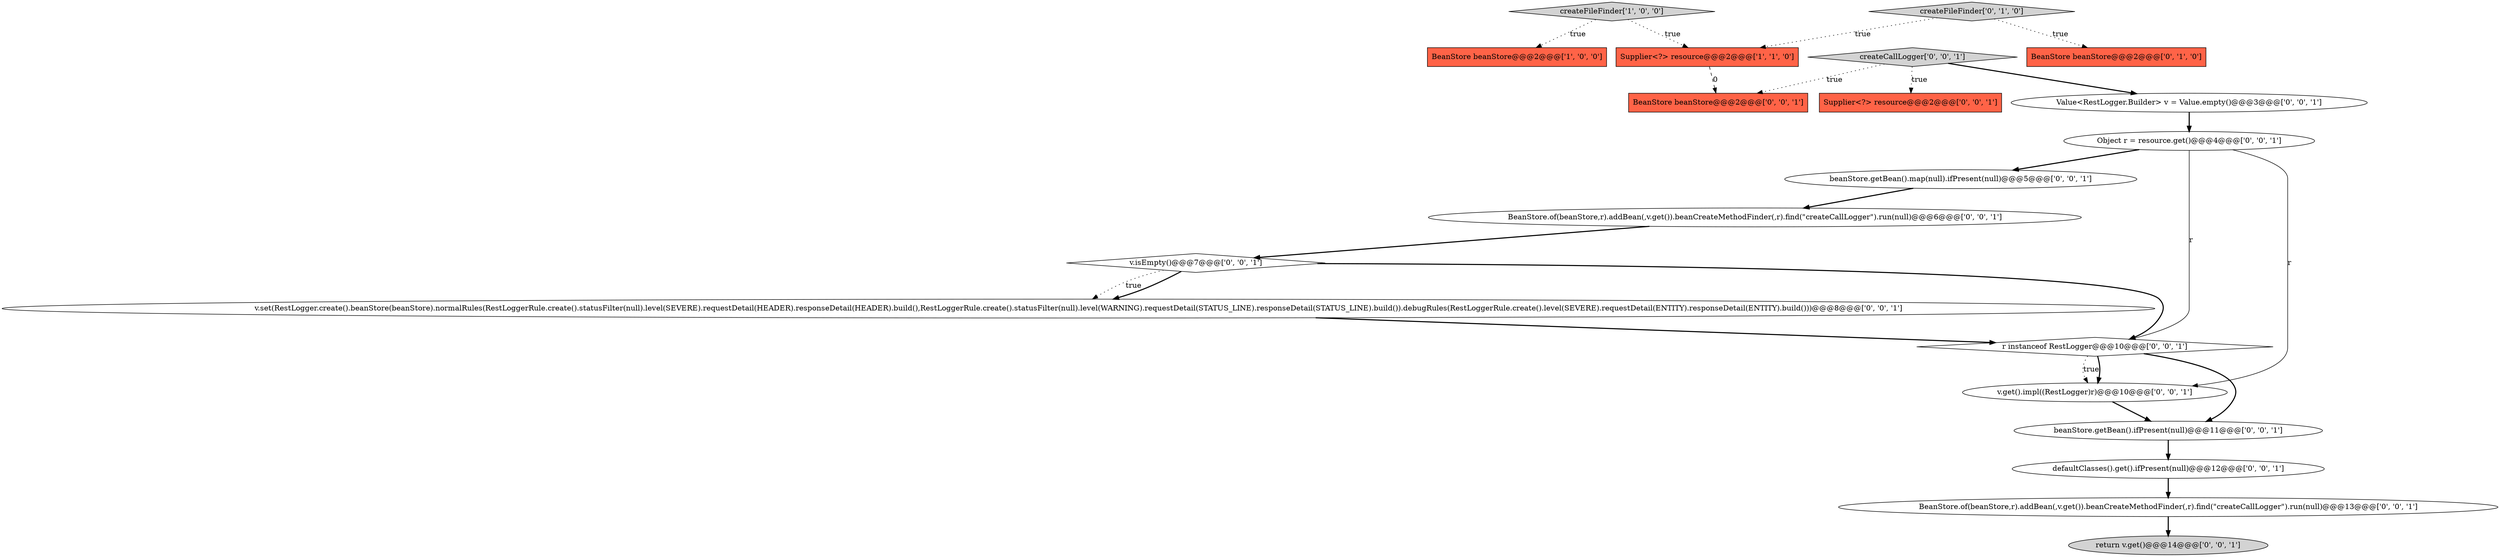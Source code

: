digraph {
18 [style = filled, label = "Supplier<?> resource@@@2@@@['0', '0', '1']", fillcolor = tomato, shape = box image = "AAA0AAABBB3BBB"];
4 [style = filled, label = "BeanStore beanStore@@@2@@@['0', '1', '0']", fillcolor = tomato, shape = box image = "AAA0AAABBB2BBB"];
17 [style = filled, label = "beanStore.getBean().map(null).ifPresent(null)@@@5@@@['0', '0', '1']", fillcolor = white, shape = ellipse image = "AAA0AAABBB3BBB"];
6 [style = filled, label = "BeanStore.of(beanStore,r).addBean(,v.get()).beanCreateMethodFinder(,r).find(\"createCallLogger\").run(null)@@@6@@@['0', '0', '1']", fillcolor = white, shape = ellipse image = "AAA0AAABBB3BBB"];
16 [style = filled, label = "beanStore.getBean().ifPresent(null)@@@11@@@['0', '0', '1']", fillcolor = white, shape = ellipse image = "AAA0AAABBB3BBB"];
19 [style = filled, label = "BeanStore beanStore@@@2@@@['0', '0', '1']", fillcolor = tomato, shape = box image = "AAA0AAABBB3BBB"];
1 [style = filled, label = "BeanStore beanStore@@@2@@@['1', '0', '0']", fillcolor = tomato, shape = box image = "AAA0AAABBB1BBB"];
0 [style = filled, label = "createFileFinder['1', '0', '0']", fillcolor = lightgray, shape = diamond image = "AAA0AAABBB1BBB"];
5 [style = filled, label = "r instanceof RestLogger@@@10@@@['0', '0', '1']", fillcolor = white, shape = diamond image = "AAA0AAABBB3BBB"];
2 [style = filled, label = "Supplier<?> resource@@@2@@@['1', '1', '0']", fillcolor = tomato, shape = box image = "AAA0AAABBB1BBB"];
11 [style = filled, label = "Object r = resource.get()@@@4@@@['0', '0', '1']", fillcolor = white, shape = ellipse image = "AAA0AAABBB3BBB"];
14 [style = filled, label = "defaultClasses().get().ifPresent(null)@@@12@@@['0', '0', '1']", fillcolor = white, shape = ellipse image = "AAA0AAABBB3BBB"];
10 [style = filled, label = "createCallLogger['0', '0', '1']", fillcolor = lightgray, shape = diamond image = "AAA0AAABBB3BBB"];
3 [style = filled, label = "createFileFinder['0', '1', '0']", fillcolor = lightgray, shape = diamond image = "AAA0AAABBB2BBB"];
15 [style = filled, label = "Value<RestLogger.Builder> v = Value.empty()@@@3@@@['0', '0', '1']", fillcolor = white, shape = ellipse image = "AAA0AAABBB3BBB"];
9 [style = filled, label = "v.get().impl((RestLogger)r)@@@10@@@['0', '0', '1']", fillcolor = white, shape = ellipse image = "AAA0AAABBB3BBB"];
7 [style = filled, label = "BeanStore.of(beanStore,r).addBean(,v.get()).beanCreateMethodFinder(,r).find(\"createCallLogger\").run(null)@@@13@@@['0', '0', '1']", fillcolor = white, shape = ellipse image = "AAA0AAABBB3BBB"];
12 [style = filled, label = "return v.get()@@@14@@@['0', '0', '1']", fillcolor = lightgray, shape = ellipse image = "AAA0AAABBB3BBB"];
13 [style = filled, label = "v.isEmpty()@@@7@@@['0', '0', '1']", fillcolor = white, shape = diamond image = "AAA0AAABBB3BBB"];
8 [style = filled, label = "v.set(RestLogger.create().beanStore(beanStore).normalRules(RestLoggerRule.create().statusFilter(null).level(SEVERE).requestDetail(HEADER).responseDetail(HEADER).build(),RestLoggerRule.create().statusFilter(null).level(WARNING).requestDetail(STATUS_LINE).responseDetail(STATUS_LINE).build()).debugRules(RestLoggerRule.create().level(SEVERE).requestDetail(ENTITY).responseDetail(ENTITY).build()))@@@8@@@['0', '0', '1']", fillcolor = white, shape = ellipse image = "AAA0AAABBB3BBB"];
0->2 [style = dotted, label="true"];
14->7 [style = bold, label=""];
0->1 [style = dotted, label="true"];
8->5 [style = bold, label=""];
5->9 [style = dotted, label="true"];
9->16 [style = bold, label=""];
6->13 [style = bold, label=""];
13->8 [style = dotted, label="true"];
11->5 [style = solid, label="r"];
11->17 [style = bold, label=""];
5->9 [style = bold, label=""];
11->9 [style = solid, label="r"];
2->19 [style = dashed, label="0"];
10->18 [style = dotted, label="true"];
7->12 [style = bold, label=""];
15->11 [style = bold, label=""];
3->4 [style = dotted, label="true"];
17->6 [style = bold, label=""];
3->2 [style = dotted, label="true"];
16->14 [style = bold, label=""];
10->15 [style = bold, label=""];
10->19 [style = dotted, label="true"];
13->8 [style = bold, label=""];
5->16 [style = bold, label=""];
13->5 [style = bold, label=""];
}

